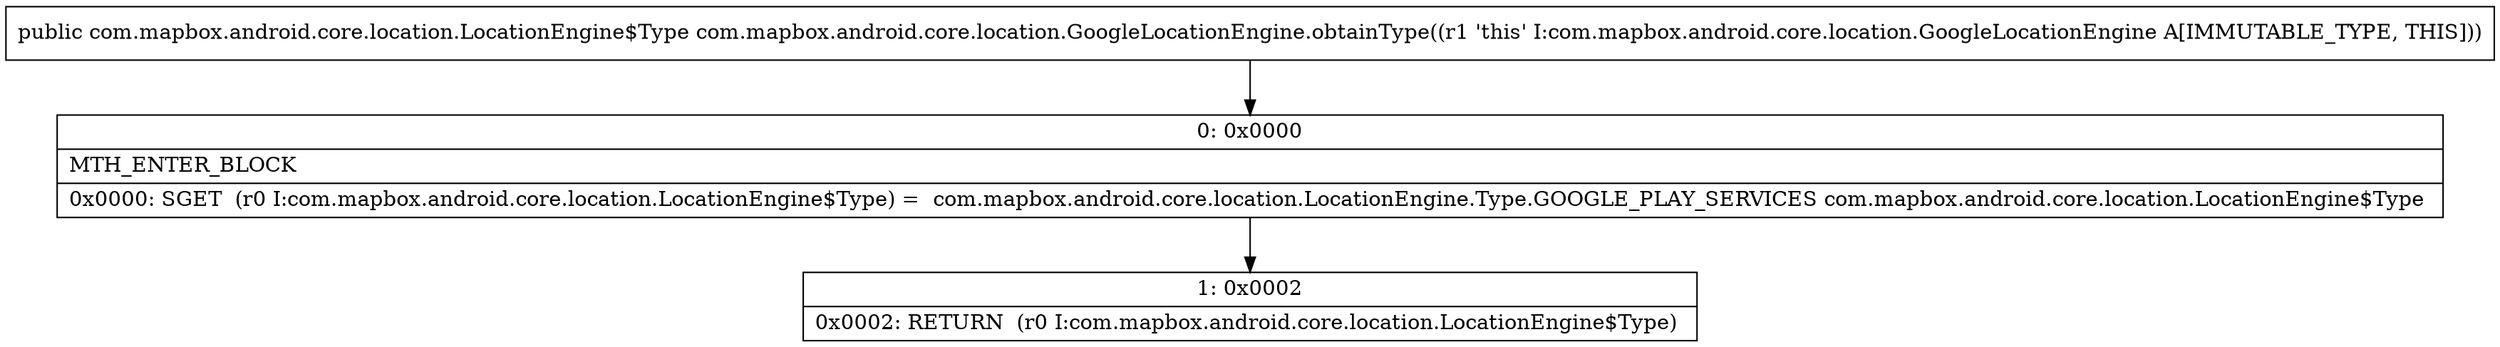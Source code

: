 digraph "CFG forcom.mapbox.android.core.location.GoogleLocationEngine.obtainType()Lcom\/mapbox\/android\/core\/location\/LocationEngine$Type;" {
Node_0 [shape=record,label="{0\:\ 0x0000|MTH_ENTER_BLOCK\l|0x0000: SGET  (r0 I:com.mapbox.android.core.location.LocationEngine$Type) =  com.mapbox.android.core.location.LocationEngine.Type.GOOGLE_PLAY_SERVICES com.mapbox.android.core.location.LocationEngine$Type \l}"];
Node_1 [shape=record,label="{1\:\ 0x0002|0x0002: RETURN  (r0 I:com.mapbox.android.core.location.LocationEngine$Type) \l}"];
MethodNode[shape=record,label="{public com.mapbox.android.core.location.LocationEngine$Type com.mapbox.android.core.location.GoogleLocationEngine.obtainType((r1 'this' I:com.mapbox.android.core.location.GoogleLocationEngine A[IMMUTABLE_TYPE, THIS])) }"];
MethodNode -> Node_0;
Node_0 -> Node_1;
}

